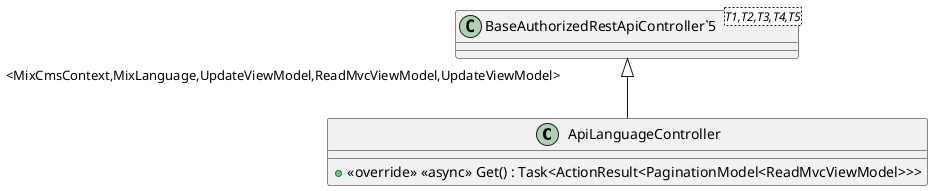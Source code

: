 @startuml
class ApiLanguageController {
    + <<override>> <<async>> Get() : Task<ActionResult<PaginationModel<ReadMvcViewModel>>>
}
class "BaseAuthorizedRestApiController`5"<T1,T2,T3,T4,T5> {
}
"BaseAuthorizedRestApiController`5" "<MixCmsContext,MixLanguage,UpdateViewModel,ReadMvcViewModel,UpdateViewModel>" <|-- ApiLanguageController
@enduml
